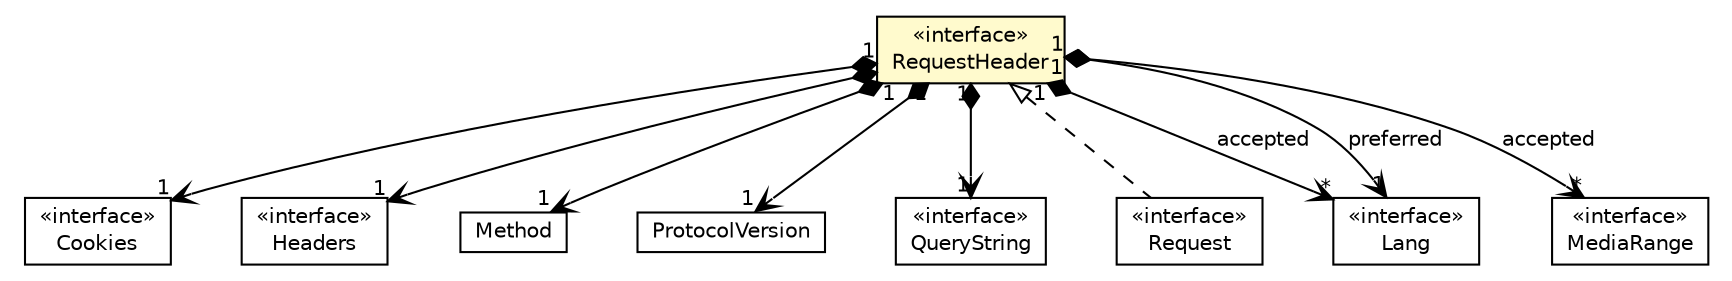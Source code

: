 #!/usr/local/bin/dot
#
# Class diagram 
# Generated by UMLGraph version R5_6-24-gf6e263 (http://www.umlgraph.org/)
#

digraph G {
	edge [fontname="Helvetica",fontsize=10,labelfontname="Helvetica",labelfontsize=10];
	node [fontname="Helvetica",fontsize=10,shape=plaintext];
	nodesep=0.25;
	ranksep=0.5;
	// io.werval.api.http.Cookies
	c31292 [label=<<table title="io.werval.api.http.Cookies" border="0" cellborder="1" cellspacing="0" cellpadding="2" port="p" href="./Cookies.html">
		<tr><td><table border="0" cellspacing="0" cellpadding="1">
<tr><td align="center" balign="center"> &#171;interface&#187; </td></tr>
<tr><td align="center" balign="center"> Cookies </td></tr>
		</table></td></tr>
		</table>>, URL="./Cookies.html", fontname="Helvetica", fontcolor="black", fontsize=10.0];
	// io.werval.api.http.Headers
	c31297 [label=<<table title="io.werval.api.http.Headers" border="0" cellborder="1" cellspacing="0" cellpadding="2" port="p" href="./Headers.html">
		<tr><td><table border="0" cellspacing="0" cellpadding="1">
<tr><td align="center" balign="center"> &#171;interface&#187; </td></tr>
<tr><td align="center" balign="center"> Headers </td></tr>
		</table></td></tr>
		</table>>, URL="./Headers.html", fontname="Helvetica", fontcolor="black", fontsize=10.0];
	// io.werval.api.http.Method
	c31302 [label=<<table title="io.werval.api.http.Method" border="0" cellborder="1" cellspacing="0" cellpadding="2" port="p" href="./Method.html">
		<tr><td><table border="0" cellspacing="0" cellpadding="1">
<tr><td align="center" balign="center"> Method </td></tr>
		</table></td></tr>
		</table>>, URL="./Method.html", fontname="Helvetica", fontcolor="black", fontsize=10.0];
	// io.werval.api.http.ProtocolVersion
	c31305 [label=<<table title="io.werval.api.http.ProtocolVersion" border="0" cellborder="1" cellspacing="0" cellpadding="2" port="p" href="./ProtocolVersion.html">
		<tr><td><table border="0" cellspacing="0" cellpadding="1">
<tr><td align="center" balign="center"> ProtocolVersion </td></tr>
		</table></td></tr>
		</table>>, URL="./ProtocolVersion.html", fontname="Helvetica", fontcolor="black", fontsize=10.0];
	// io.werval.api.http.QueryString
	c31306 [label=<<table title="io.werval.api.http.QueryString" border="0" cellborder="1" cellspacing="0" cellpadding="2" port="p" href="./QueryString.html">
		<tr><td><table border="0" cellspacing="0" cellpadding="1">
<tr><td align="center" balign="center"> &#171;interface&#187; </td></tr>
<tr><td align="center" balign="center"> QueryString </td></tr>
		</table></td></tr>
		</table>>, URL="./QueryString.html", fontname="Helvetica", fontcolor="black", fontsize=10.0];
	// io.werval.api.http.Request
	c31309 [label=<<table title="io.werval.api.http.Request" border="0" cellborder="1" cellspacing="0" cellpadding="2" port="p" href="./Request.html">
		<tr><td><table border="0" cellspacing="0" cellpadding="1">
<tr><td align="center" balign="center"> &#171;interface&#187; </td></tr>
<tr><td align="center" balign="center"> Request </td></tr>
		</table></td></tr>
		</table>>, URL="./Request.html", fontname="Helvetica", fontcolor="black", fontsize=10.0];
	// io.werval.api.http.RequestHeader
	c31311 [label=<<table title="io.werval.api.http.RequestHeader" border="0" cellborder="1" cellspacing="0" cellpadding="2" port="p" bgcolor="lemonChiffon" href="./RequestHeader.html">
		<tr><td><table border="0" cellspacing="0" cellpadding="1">
<tr><td align="center" balign="center"> &#171;interface&#187; </td></tr>
<tr><td align="center" balign="center"> RequestHeader </td></tr>
		</table></td></tr>
		</table>>, URL="./RequestHeader.html", fontname="Helvetica", fontcolor="black", fontsize=10.0];
	// io.werval.api.i18n.Lang
	c31316 [label=<<table title="io.werval.api.i18n.Lang" border="0" cellborder="1" cellspacing="0" cellpadding="2" port="p" href="../i18n/Lang.html">
		<tr><td><table border="0" cellspacing="0" cellpadding="1">
<tr><td align="center" balign="center"> &#171;interface&#187; </td></tr>
<tr><td align="center" balign="center"> Lang </td></tr>
		</table></td></tr>
		</table>>, URL="../i18n/Lang.html", fontname="Helvetica", fontcolor="black", fontsize=10.0];
	// io.werval.api.mime.MediaRange
	c31318 [label=<<table title="io.werval.api.mime.MediaRange" border="0" cellborder="1" cellspacing="0" cellpadding="2" port="p" href="../mime/MediaRange.html">
		<tr><td><table border="0" cellspacing="0" cellpadding="1">
<tr><td align="center" balign="center"> &#171;interface&#187; </td></tr>
<tr><td align="center" balign="center"> MediaRange </td></tr>
		</table></td></tr>
		</table>>, URL="../mime/MediaRange.html", fontname="Helvetica", fontcolor="black", fontsize=10.0];
	//io.werval.api.http.Request implements io.werval.api.http.RequestHeader
	c31311:p -> c31309:p [dir=back,arrowtail=empty,style=dashed];
	// io.werval.api.http.RequestHeader NAVCOMPOSED io.werval.api.http.ProtocolVersion
	c31311:p -> c31305:p [taillabel="1", label="", headlabel="1", fontname="Helvetica", fontcolor="black", fontsize=10.0, color="black", arrowhead=open, arrowtail=diamond, dir=both];
	// io.werval.api.http.RequestHeader NAVCOMPOSED io.werval.api.http.Method
	c31311:p -> c31302:p [taillabel="1", label="", headlabel="1", fontname="Helvetica", fontcolor="black", fontsize=10.0, color="black", arrowhead=open, arrowtail=diamond, dir=both];
	// io.werval.api.http.RequestHeader NAVCOMPOSED io.werval.api.http.QueryString
	c31311:p -> c31306:p [taillabel="1", label="", headlabel="1", fontname="Helvetica", fontcolor="black", fontsize=10.0, color="black", arrowhead=open, arrowtail=diamond, dir=both];
	// io.werval.api.http.RequestHeader NAVCOMPOSED io.werval.api.http.Headers
	c31311:p -> c31297:p [taillabel="1", label="", headlabel="1", fontname="Helvetica", fontcolor="black", fontsize=10.0, color="black", arrowhead=open, arrowtail=diamond, dir=both];
	// io.werval.api.http.RequestHeader NAVCOMPOSED io.werval.api.http.Cookies
	c31311:p -> c31292:p [taillabel="1", label="", headlabel="1", fontname="Helvetica", fontcolor="black", fontsize=10.0, color="black", arrowhead=open, arrowtail=diamond, dir=both];
	// io.werval.api.http.RequestHeader NAVCOMPOSED io.werval.api.i18n.Lang
	c31311:p -> c31316:p [taillabel="1", label="accepted", headlabel="*", fontname="Helvetica", fontcolor="black", fontsize=10.0, color="black", arrowhead=open, arrowtail=diamond, dir=both];
	// io.werval.api.http.RequestHeader NAVCOMPOSED io.werval.api.i18n.Lang
	c31311:p -> c31316:p [taillabel="1", label="preferred", headlabel="1", fontname="Helvetica", fontcolor="black", fontsize=10.0, color="black", arrowhead=open, arrowtail=diamond, dir=both];
	// io.werval.api.http.RequestHeader NAVCOMPOSED io.werval.api.mime.MediaRange
	c31311:p -> c31318:p [taillabel="1", label="accepted", headlabel="*", fontname="Helvetica", fontcolor="black", fontsize=10.0, color="black", arrowhead=open, arrowtail=diamond, dir=both];
}

